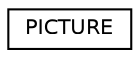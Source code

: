 digraph "Graphical Class Hierarchy"
{
  edge [fontname="Helvetica",fontsize="10",labelfontname="Helvetica",labelfontsize="10"];
  node [fontname="Helvetica",fontsize="10",shape=record];
  rankdir="LR";
  Node1 [label="PICTURE",height=0.2,width=0.4,color="black", fillcolor="white", style="filled",URL="$struct_p_i_c_t_u_r_e.html"];
}
